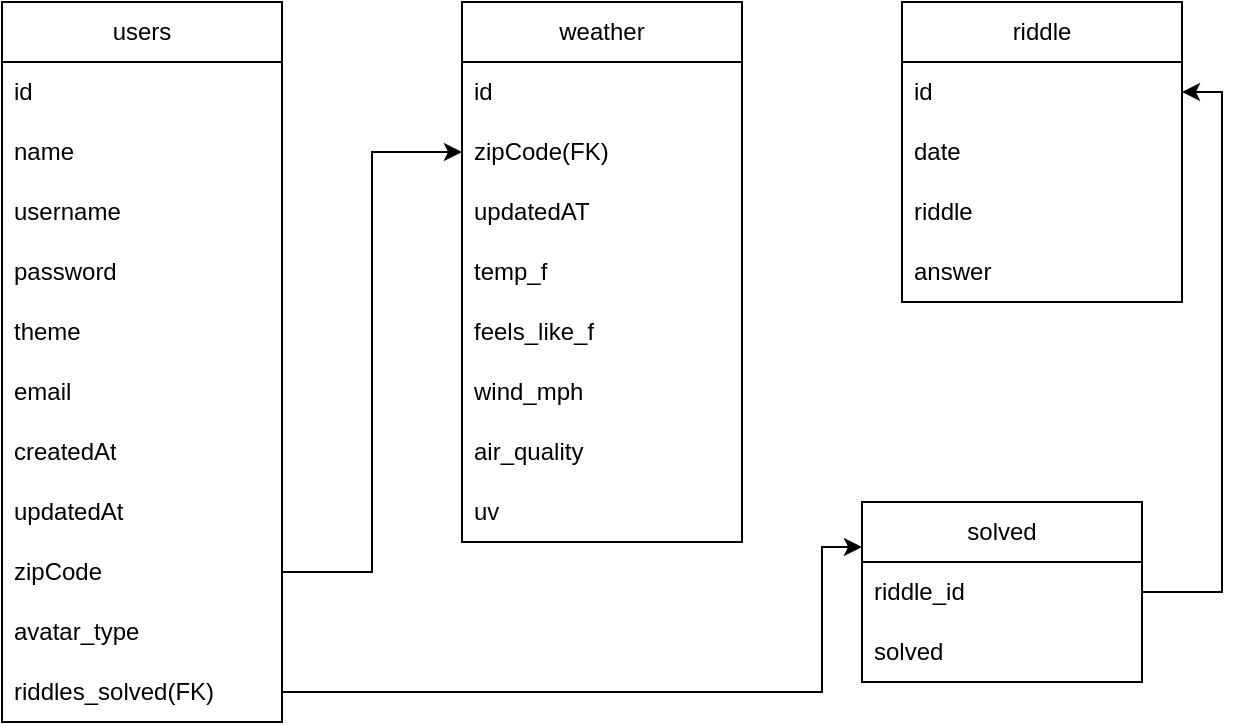 <mxfile version="24.7.6">
  <diagram name="Page-1" id="PSd__QVZ0yiToTDphTji">
    <mxGraphModel dx="1114" dy="594" grid="1" gridSize="10" guides="1" tooltips="1" connect="1" arrows="1" fold="1" page="1" pageScale="1" pageWidth="850" pageHeight="1100" math="0" shadow="0">
      <root>
        <mxCell id="0" />
        <mxCell id="1" parent="0" />
        <mxCell id="G6u1vtKTSY-O3u9DYvCV-1" value="users" style="swimlane;fontStyle=0;childLayout=stackLayout;horizontal=1;startSize=30;horizontalStack=0;resizeParent=1;resizeParentMax=0;resizeLast=0;collapsible=1;marginBottom=0;whiteSpace=wrap;html=1;" vertex="1" parent="1">
          <mxGeometry x="80" y="60" width="140" height="360" as="geometry" />
        </mxCell>
        <mxCell id="G6u1vtKTSY-O3u9DYvCV-14" value="id" style="text;strokeColor=none;fillColor=none;align=left;verticalAlign=middle;spacingLeft=4;spacingRight=4;overflow=hidden;points=[[0,0.5],[1,0.5]];portConstraint=eastwest;rotatable=0;whiteSpace=wrap;html=1;" vertex="1" parent="G6u1vtKTSY-O3u9DYvCV-1">
          <mxGeometry y="30" width="140" height="30" as="geometry" />
        </mxCell>
        <mxCell id="G6u1vtKTSY-O3u9DYvCV-2" value="name" style="text;strokeColor=none;fillColor=none;align=left;verticalAlign=middle;spacingLeft=4;spacingRight=4;overflow=hidden;points=[[0,0.5],[1,0.5]];portConstraint=eastwest;rotatable=0;whiteSpace=wrap;html=1;" vertex="1" parent="G6u1vtKTSY-O3u9DYvCV-1">
          <mxGeometry y="60" width="140" height="30" as="geometry" />
        </mxCell>
        <mxCell id="G6u1vtKTSY-O3u9DYvCV-3" value="username" style="text;strokeColor=none;fillColor=none;align=left;verticalAlign=middle;spacingLeft=4;spacingRight=4;overflow=hidden;points=[[0,0.5],[1,0.5]];portConstraint=eastwest;rotatable=0;whiteSpace=wrap;html=1;" vertex="1" parent="G6u1vtKTSY-O3u9DYvCV-1">
          <mxGeometry y="90" width="140" height="30" as="geometry" />
        </mxCell>
        <mxCell id="G6u1vtKTSY-O3u9DYvCV-4" value="password" style="text;strokeColor=none;fillColor=none;align=left;verticalAlign=middle;spacingLeft=4;spacingRight=4;overflow=hidden;points=[[0,0.5],[1,0.5]];portConstraint=eastwest;rotatable=0;whiteSpace=wrap;html=1;" vertex="1" parent="G6u1vtKTSY-O3u9DYvCV-1">
          <mxGeometry y="120" width="140" height="30" as="geometry" />
        </mxCell>
        <mxCell id="G6u1vtKTSY-O3u9DYvCV-5" value="theme" style="text;strokeColor=none;fillColor=none;align=left;verticalAlign=middle;spacingLeft=4;spacingRight=4;overflow=hidden;points=[[0,0.5],[1,0.5]];portConstraint=eastwest;rotatable=0;whiteSpace=wrap;html=1;" vertex="1" parent="G6u1vtKTSY-O3u9DYvCV-1">
          <mxGeometry y="150" width="140" height="30" as="geometry" />
        </mxCell>
        <mxCell id="G6u1vtKTSY-O3u9DYvCV-6" value="email" style="text;strokeColor=none;fillColor=none;align=left;verticalAlign=middle;spacingLeft=4;spacingRight=4;overflow=hidden;points=[[0,0.5],[1,0.5]];portConstraint=eastwest;rotatable=0;whiteSpace=wrap;html=1;" vertex="1" parent="G6u1vtKTSY-O3u9DYvCV-1">
          <mxGeometry y="180" width="140" height="30" as="geometry" />
        </mxCell>
        <mxCell id="G6u1vtKTSY-O3u9DYvCV-7" value="createdAt" style="text;strokeColor=none;fillColor=none;align=left;verticalAlign=middle;spacingLeft=4;spacingRight=4;overflow=hidden;points=[[0,0.5],[1,0.5]];portConstraint=eastwest;rotatable=0;whiteSpace=wrap;html=1;" vertex="1" parent="G6u1vtKTSY-O3u9DYvCV-1">
          <mxGeometry y="210" width="140" height="30" as="geometry" />
        </mxCell>
        <mxCell id="G6u1vtKTSY-O3u9DYvCV-8" value="updatedAt" style="text;strokeColor=none;fillColor=none;align=left;verticalAlign=middle;spacingLeft=4;spacingRight=4;overflow=hidden;points=[[0,0.5],[1,0.5]];portConstraint=eastwest;rotatable=0;whiteSpace=wrap;html=1;" vertex="1" parent="G6u1vtKTSY-O3u9DYvCV-1">
          <mxGeometry y="240" width="140" height="30" as="geometry" />
        </mxCell>
        <mxCell id="G6u1vtKTSY-O3u9DYvCV-13" value="zipCode" style="text;strokeColor=none;fillColor=none;align=left;verticalAlign=middle;spacingLeft=4;spacingRight=4;overflow=hidden;points=[[0,0.5],[1,0.5]];portConstraint=eastwest;rotatable=0;whiteSpace=wrap;html=1;" vertex="1" parent="G6u1vtKTSY-O3u9DYvCV-1">
          <mxGeometry y="270" width="140" height="30" as="geometry" />
        </mxCell>
        <mxCell id="G6u1vtKTSY-O3u9DYvCV-24" value="avatar_type" style="text;strokeColor=none;fillColor=none;align=left;verticalAlign=middle;spacingLeft=4;spacingRight=4;overflow=hidden;points=[[0,0.5],[1,0.5]];portConstraint=eastwest;rotatable=0;whiteSpace=wrap;html=1;" vertex="1" parent="G6u1vtKTSY-O3u9DYvCV-1">
          <mxGeometry y="300" width="140" height="30" as="geometry" />
        </mxCell>
        <mxCell id="G6u1vtKTSY-O3u9DYvCV-38" value="riddles_solved(FK)" style="text;strokeColor=none;fillColor=none;align=left;verticalAlign=middle;spacingLeft=4;spacingRight=4;overflow=hidden;points=[[0,0.5],[1,0.5]];portConstraint=eastwest;rotatable=0;whiteSpace=wrap;html=1;" vertex="1" parent="G6u1vtKTSY-O3u9DYvCV-1">
          <mxGeometry y="330" width="140" height="30" as="geometry" />
        </mxCell>
        <mxCell id="G6u1vtKTSY-O3u9DYvCV-9" value="weather" style="swimlane;fontStyle=0;childLayout=stackLayout;horizontal=1;startSize=30;horizontalStack=0;resizeParent=1;resizeParentMax=0;resizeLast=0;collapsible=1;marginBottom=0;whiteSpace=wrap;html=1;" vertex="1" parent="1">
          <mxGeometry x="310" y="60" width="140" height="270" as="geometry" />
        </mxCell>
        <mxCell id="G6u1vtKTSY-O3u9DYvCV-10" value="id" style="text;strokeColor=none;fillColor=none;align=left;verticalAlign=middle;spacingLeft=4;spacingRight=4;overflow=hidden;points=[[0,0.5],[1,0.5]];portConstraint=eastwest;rotatable=0;whiteSpace=wrap;html=1;" vertex="1" parent="G6u1vtKTSY-O3u9DYvCV-9">
          <mxGeometry y="30" width="140" height="30" as="geometry" />
        </mxCell>
        <mxCell id="G6u1vtKTSY-O3u9DYvCV-11" value="zipCode(FK)" style="text;strokeColor=none;fillColor=none;align=left;verticalAlign=middle;spacingLeft=4;spacingRight=4;overflow=hidden;points=[[0,0.5],[1,0.5]];portConstraint=eastwest;rotatable=0;whiteSpace=wrap;html=1;" vertex="1" parent="G6u1vtKTSY-O3u9DYvCV-9">
          <mxGeometry y="60" width="140" height="30" as="geometry" />
        </mxCell>
        <mxCell id="G6u1vtKTSY-O3u9DYvCV-12" value="updatedAT" style="text;strokeColor=none;fillColor=none;align=left;verticalAlign=middle;spacingLeft=4;spacingRight=4;overflow=hidden;points=[[0,0.5],[1,0.5]];portConstraint=eastwest;rotatable=0;whiteSpace=wrap;html=1;" vertex="1" parent="G6u1vtKTSY-O3u9DYvCV-9">
          <mxGeometry y="90" width="140" height="30" as="geometry" />
        </mxCell>
        <mxCell id="G6u1vtKTSY-O3u9DYvCV-15" value="temp_f" style="text;strokeColor=none;fillColor=none;align=left;verticalAlign=middle;spacingLeft=4;spacingRight=4;overflow=hidden;points=[[0,0.5],[1,0.5]];portConstraint=eastwest;rotatable=0;whiteSpace=wrap;html=1;" vertex="1" parent="G6u1vtKTSY-O3u9DYvCV-9">
          <mxGeometry y="120" width="140" height="30" as="geometry" />
        </mxCell>
        <mxCell id="G6u1vtKTSY-O3u9DYvCV-16" value="feels_like_f" style="text;strokeColor=none;fillColor=none;align=left;verticalAlign=middle;spacingLeft=4;spacingRight=4;overflow=hidden;points=[[0,0.5],[1,0.5]];portConstraint=eastwest;rotatable=0;whiteSpace=wrap;html=1;" vertex="1" parent="G6u1vtKTSY-O3u9DYvCV-9">
          <mxGeometry y="150" width="140" height="30" as="geometry" />
        </mxCell>
        <mxCell id="G6u1vtKTSY-O3u9DYvCV-17" value="wind_mph" style="text;strokeColor=none;fillColor=none;align=left;verticalAlign=middle;spacingLeft=4;spacingRight=4;overflow=hidden;points=[[0,0.5],[1,0.5]];portConstraint=eastwest;rotatable=0;whiteSpace=wrap;html=1;" vertex="1" parent="G6u1vtKTSY-O3u9DYvCV-9">
          <mxGeometry y="180" width="140" height="30" as="geometry" />
        </mxCell>
        <mxCell id="G6u1vtKTSY-O3u9DYvCV-18" value="air_quality" style="text;strokeColor=none;fillColor=none;align=left;verticalAlign=middle;spacingLeft=4;spacingRight=4;overflow=hidden;points=[[0,0.5],[1,0.5]];portConstraint=eastwest;rotatable=0;whiteSpace=wrap;html=1;" vertex="1" parent="G6u1vtKTSY-O3u9DYvCV-9">
          <mxGeometry y="210" width="140" height="30" as="geometry" />
        </mxCell>
        <mxCell id="G6u1vtKTSY-O3u9DYvCV-19" value="uv" style="text;strokeColor=none;fillColor=none;align=left;verticalAlign=middle;spacingLeft=4;spacingRight=4;overflow=hidden;points=[[0,0.5],[1,0.5]];portConstraint=eastwest;rotatable=0;whiteSpace=wrap;html=1;" vertex="1" parent="G6u1vtKTSY-O3u9DYvCV-9">
          <mxGeometry y="240" width="140" height="30" as="geometry" />
        </mxCell>
        <mxCell id="G6u1vtKTSY-O3u9DYvCV-25" value="riddle" style="swimlane;fontStyle=0;childLayout=stackLayout;horizontal=1;startSize=30;horizontalStack=0;resizeParent=1;resizeParentMax=0;resizeLast=0;collapsible=1;marginBottom=0;whiteSpace=wrap;html=1;" vertex="1" parent="1">
          <mxGeometry x="530" y="60" width="140" height="150" as="geometry" />
        </mxCell>
        <mxCell id="G6u1vtKTSY-O3u9DYvCV-26" value="id" style="text;strokeColor=none;fillColor=none;align=left;verticalAlign=middle;spacingLeft=4;spacingRight=4;overflow=hidden;points=[[0,0.5],[1,0.5]];portConstraint=eastwest;rotatable=0;whiteSpace=wrap;html=1;" vertex="1" parent="G6u1vtKTSY-O3u9DYvCV-25">
          <mxGeometry y="30" width="140" height="30" as="geometry" />
        </mxCell>
        <mxCell id="G6u1vtKTSY-O3u9DYvCV-27" value="date" style="text;strokeColor=none;fillColor=none;align=left;verticalAlign=middle;spacingLeft=4;spacingRight=4;overflow=hidden;points=[[0,0.5],[1,0.5]];portConstraint=eastwest;rotatable=0;whiteSpace=wrap;html=1;" vertex="1" parent="G6u1vtKTSY-O3u9DYvCV-25">
          <mxGeometry y="60" width="140" height="30" as="geometry" />
        </mxCell>
        <mxCell id="G6u1vtKTSY-O3u9DYvCV-28" value="&lt;div&gt;riddle&lt;/div&gt;" style="text;strokeColor=none;fillColor=none;align=left;verticalAlign=middle;spacingLeft=4;spacingRight=4;overflow=hidden;points=[[0,0.5],[1,0.5]];portConstraint=eastwest;rotatable=0;whiteSpace=wrap;html=1;" vertex="1" parent="G6u1vtKTSY-O3u9DYvCV-25">
          <mxGeometry y="90" width="140" height="30" as="geometry" />
        </mxCell>
        <mxCell id="G6u1vtKTSY-O3u9DYvCV-29" value="answer" style="text;strokeColor=none;fillColor=none;align=left;verticalAlign=middle;spacingLeft=4;spacingRight=4;overflow=hidden;points=[[0,0.5],[1,0.5]];portConstraint=eastwest;rotatable=0;whiteSpace=wrap;html=1;" vertex="1" parent="G6u1vtKTSY-O3u9DYvCV-25">
          <mxGeometry y="120" width="140" height="30" as="geometry" />
        </mxCell>
        <mxCell id="G6u1vtKTSY-O3u9DYvCV-32" style="edgeStyle=orthogonalEdgeStyle;rounded=0;orthogonalLoop=1;jettySize=auto;html=1;entryX=0;entryY=0.5;entryDx=0;entryDy=0;" edge="1" parent="1" source="G6u1vtKTSY-O3u9DYvCV-13" target="G6u1vtKTSY-O3u9DYvCV-11">
          <mxGeometry relative="1" as="geometry" />
        </mxCell>
        <mxCell id="G6u1vtKTSY-O3u9DYvCV-34" value="solved" style="swimlane;fontStyle=0;childLayout=stackLayout;horizontal=1;startSize=30;horizontalStack=0;resizeParent=1;resizeParentMax=0;resizeLast=0;collapsible=1;marginBottom=0;whiteSpace=wrap;html=1;" vertex="1" parent="1">
          <mxGeometry x="510" y="310" width="140" height="90" as="geometry" />
        </mxCell>
        <mxCell id="G6u1vtKTSY-O3u9DYvCV-35" value="riddle_id" style="text;strokeColor=none;fillColor=none;align=left;verticalAlign=middle;spacingLeft=4;spacingRight=4;overflow=hidden;points=[[0,0.5],[1,0.5]];portConstraint=eastwest;rotatable=0;whiteSpace=wrap;html=1;" vertex="1" parent="G6u1vtKTSY-O3u9DYvCV-34">
          <mxGeometry y="30" width="140" height="30" as="geometry" />
        </mxCell>
        <mxCell id="G6u1vtKTSY-O3u9DYvCV-36" value="solved" style="text;strokeColor=none;fillColor=none;align=left;verticalAlign=middle;spacingLeft=4;spacingRight=4;overflow=hidden;points=[[0,0.5],[1,0.5]];portConstraint=eastwest;rotatable=0;whiteSpace=wrap;html=1;" vertex="1" parent="G6u1vtKTSY-O3u9DYvCV-34">
          <mxGeometry y="60" width="140" height="30" as="geometry" />
        </mxCell>
        <mxCell id="G6u1vtKTSY-O3u9DYvCV-39" style="edgeStyle=orthogonalEdgeStyle;rounded=0;orthogonalLoop=1;jettySize=auto;html=1;entryX=0;entryY=0.25;entryDx=0;entryDy=0;" edge="1" parent="1" source="G6u1vtKTSY-O3u9DYvCV-38" target="G6u1vtKTSY-O3u9DYvCV-34">
          <mxGeometry relative="1" as="geometry">
            <Array as="points">
              <mxPoint x="490" y="405" />
              <mxPoint x="490" y="333" />
            </Array>
          </mxGeometry>
        </mxCell>
        <mxCell id="G6u1vtKTSY-O3u9DYvCV-40" style="edgeStyle=orthogonalEdgeStyle;rounded=0;orthogonalLoop=1;jettySize=auto;html=1;entryX=1;entryY=0.5;entryDx=0;entryDy=0;" edge="1" parent="1" source="G6u1vtKTSY-O3u9DYvCV-35" target="G6u1vtKTSY-O3u9DYvCV-26">
          <mxGeometry relative="1" as="geometry" />
        </mxCell>
      </root>
    </mxGraphModel>
  </diagram>
</mxfile>
